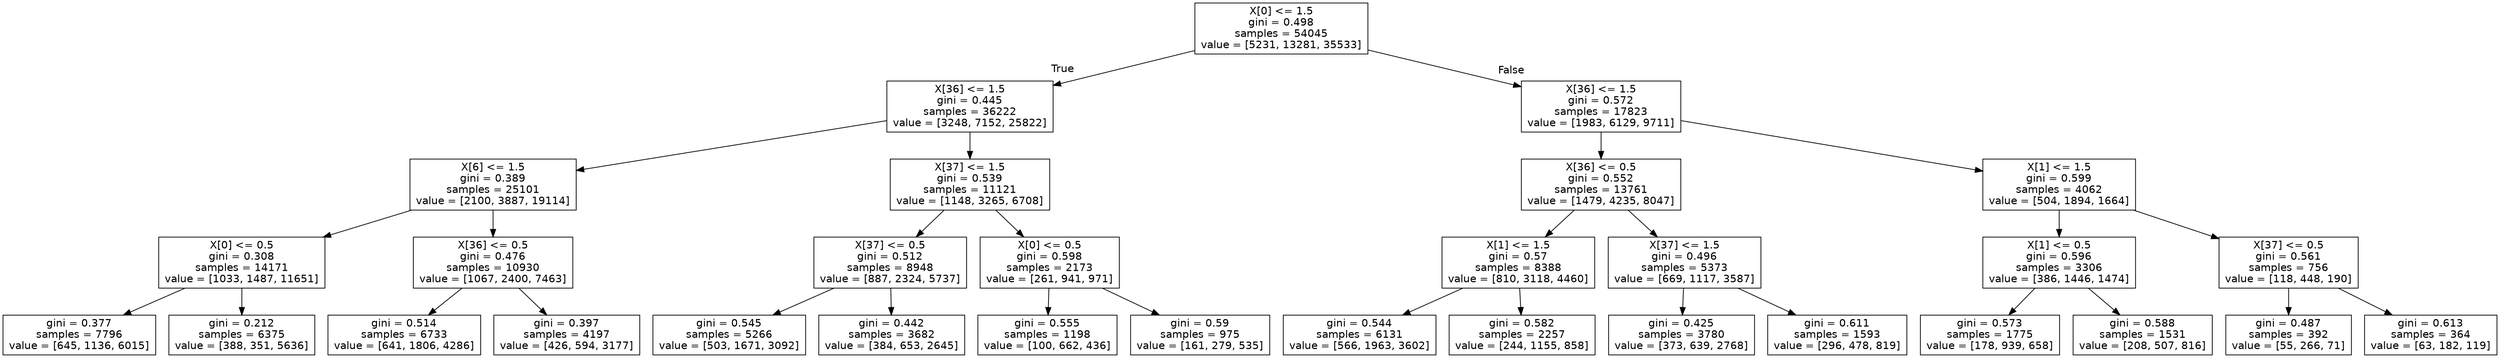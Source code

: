 digraph Tree {
node [shape=box, fontname="helvetica"] ;
edge [fontname="helvetica"] ;
0 [label="X[0] <= 1.5\ngini = 0.498\nsamples = 54045\nvalue = [5231, 13281, 35533]"] ;
1 [label="X[36] <= 1.5\ngini = 0.445\nsamples = 36222\nvalue = [3248, 7152, 25822]"] ;
0 -> 1 [labeldistance=2.5, labelangle=45, headlabel="True"] ;
2 [label="X[6] <= 1.5\ngini = 0.389\nsamples = 25101\nvalue = [2100, 3887, 19114]"] ;
1 -> 2 ;
3 [label="X[0] <= 0.5\ngini = 0.308\nsamples = 14171\nvalue = [1033, 1487, 11651]"] ;
2 -> 3 ;
4 [label="gini = 0.377\nsamples = 7796\nvalue = [645, 1136, 6015]"] ;
3 -> 4 ;
5 [label="gini = 0.212\nsamples = 6375\nvalue = [388, 351, 5636]"] ;
3 -> 5 ;
6 [label="X[36] <= 0.5\ngini = 0.476\nsamples = 10930\nvalue = [1067, 2400, 7463]"] ;
2 -> 6 ;
7 [label="gini = 0.514\nsamples = 6733\nvalue = [641, 1806, 4286]"] ;
6 -> 7 ;
8 [label="gini = 0.397\nsamples = 4197\nvalue = [426, 594, 3177]"] ;
6 -> 8 ;
9 [label="X[37] <= 1.5\ngini = 0.539\nsamples = 11121\nvalue = [1148, 3265, 6708]"] ;
1 -> 9 ;
10 [label="X[37] <= 0.5\ngini = 0.512\nsamples = 8948\nvalue = [887, 2324, 5737]"] ;
9 -> 10 ;
11 [label="gini = 0.545\nsamples = 5266\nvalue = [503, 1671, 3092]"] ;
10 -> 11 ;
12 [label="gini = 0.442\nsamples = 3682\nvalue = [384, 653, 2645]"] ;
10 -> 12 ;
13 [label="X[0] <= 0.5\ngini = 0.598\nsamples = 2173\nvalue = [261, 941, 971]"] ;
9 -> 13 ;
14 [label="gini = 0.555\nsamples = 1198\nvalue = [100, 662, 436]"] ;
13 -> 14 ;
15 [label="gini = 0.59\nsamples = 975\nvalue = [161, 279, 535]"] ;
13 -> 15 ;
16 [label="X[36] <= 1.5\ngini = 0.572\nsamples = 17823\nvalue = [1983, 6129, 9711]"] ;
0 -> 16 [labeldistance=2.5, labelangle=-45, headlabel="False"] ;
17 [label="X[36] <= 0.5\ngini = 0.552\nsamples = 13761\nvalue = [1479, 4235, 8047]"] ;
16 -> 17 ;
18 [label="X[1] <= 1.5\ngini = 0.57\nsamples = 8388\nvalue = [810, 3118, 4460]"] ;
17 -> 18 ;
19 [label="gini = 0.544\nsamples = 6131\nvalue = [566, 1963, 3602]"] ;
18 -> 19 ;
20 [label="gini = 0.582\nsamples = 2257\nvalue = [244, 1155, 858]"] ;
18 -> 20 ;
21 [label="X[37] <= 1.5\ngini = 0.496\nsamples = 5373\nvalue = [669, 1117, 3587]"] ;
17 -> 21 ;
22 [label="gini = 0.425\nsamples = 3780\nvalue = [373, 639, 2768]"] ;
21 -> 22 ;
23 [label="gini = 0.611\nsamples = 1593\nvalue = [296, 478, 819]"] ;
21 -> 23 ;
24 [label="X[1] <= 1.5\ngini = 0.599\nsamples = 4062\nvalue = [504, 1894, 1664]"] ;
16 -> 24 ;
25 [label="X[1] <= 0.5\ngini = 0.596\nsamples = 3306\nvalue = [386, 1446, 1474]"] ;
24 -> 25 ;
26 [label="gini = 0.573\nsamples = 1775\nvalue = [178, 939, 658]"] ;
25 -> 26 ;
27 [label="gini = 0.588\nsamples = 1531\nvalue = [208, 507, 816]"] ;
25 -> 27 ;
28 [label="X[37] <= 0.5\ngini = 0.561\nsamples = 756\nvalue = [118, 448, 190]"] ;
24 -> 28 ;
29 [label="gini = 0.487\nsamples = 392\nvalue = [55, 266, 71]"] ;
28 -> 29 ;
30 [label="gini = 0.613\nsamples = 364\nvalue = [63, 182, 119]"] ;
28 -> 30 ;
}